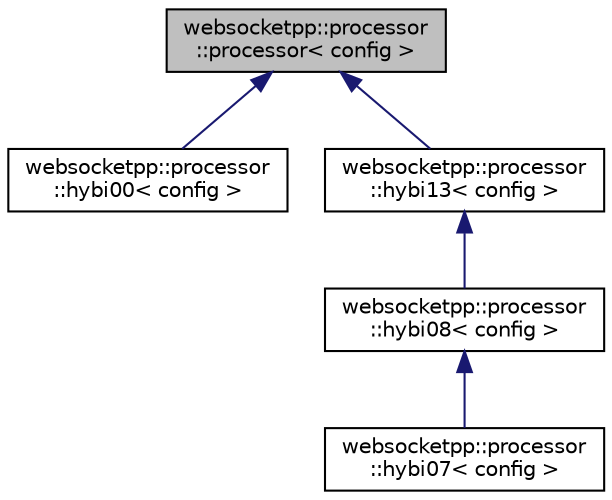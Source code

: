 digraph "websocketpp::processor::processor&lt; config &gt;"
{
  edge [fontname="Helvetica",fontsize="10",labelfontname="Helvetica",labelfontsize="10"];
  node [fontname="Helvetica",fontsize="10",shape=record];
  Node0 [label="websocketpp::processor\l::processor\< config \>",height=0.2,width=0.4,color="black", fillcolor="grey75", style="filled", fontcolor="black"];
  Node0 -> Node1 [dir="back",color="midnightblue",fontsize="10",style="solid"];
  Node1 [label="websocketpp::processor\l::hybi00\< config \>",height=0.2,width=0.4,color="black", fillcolor="white", style="filled",URL="$classwebsocketpp_1_1processor_1_1hybi00.html",tooltip="Processor for Hybi Draft version 00. "];
  Node0 -> Node2 [dir="back",color="midnightblue",fontsize="10",style="solid"];
  Node2 [label="websocketpp::processor\l::hybi13\< config \>",height=0.2,width=0.4,color="black", fillcolor="white", style="filled",URL="$classwebsocketpp_1_1processor_1_1hybi13.html",tooltip="Processor for Hybi version 13 (RFC6455) "];
  Node2 -> Node3 [dir="back",color="midnightblue",fontsize="10",style="solid"];
  Node3 [label="websocketpp::processor\l::hybi08\< config \>",height=0.2,width=0.4,color="black", fillcolor="white", style="filled",URL="$classwebsocketpp_1_1processor_1_1hybi08.html",tooltip="Processor for Hybi Draft version 08. "];
  Node3 -> Node4 [dir="back",color="midnightblue",fontsize="10",style="solid"];
  Node4 [label="websocketpp::processor\l::hybi07\< config \>",height=0.2,width=0.4,color="black", fillcolor="white", style="filled",URL="$classwebsocketpp_1_1processor_1_1hybi07.html",tooltip="Processor for Hybi Draft version 07. "];
}
